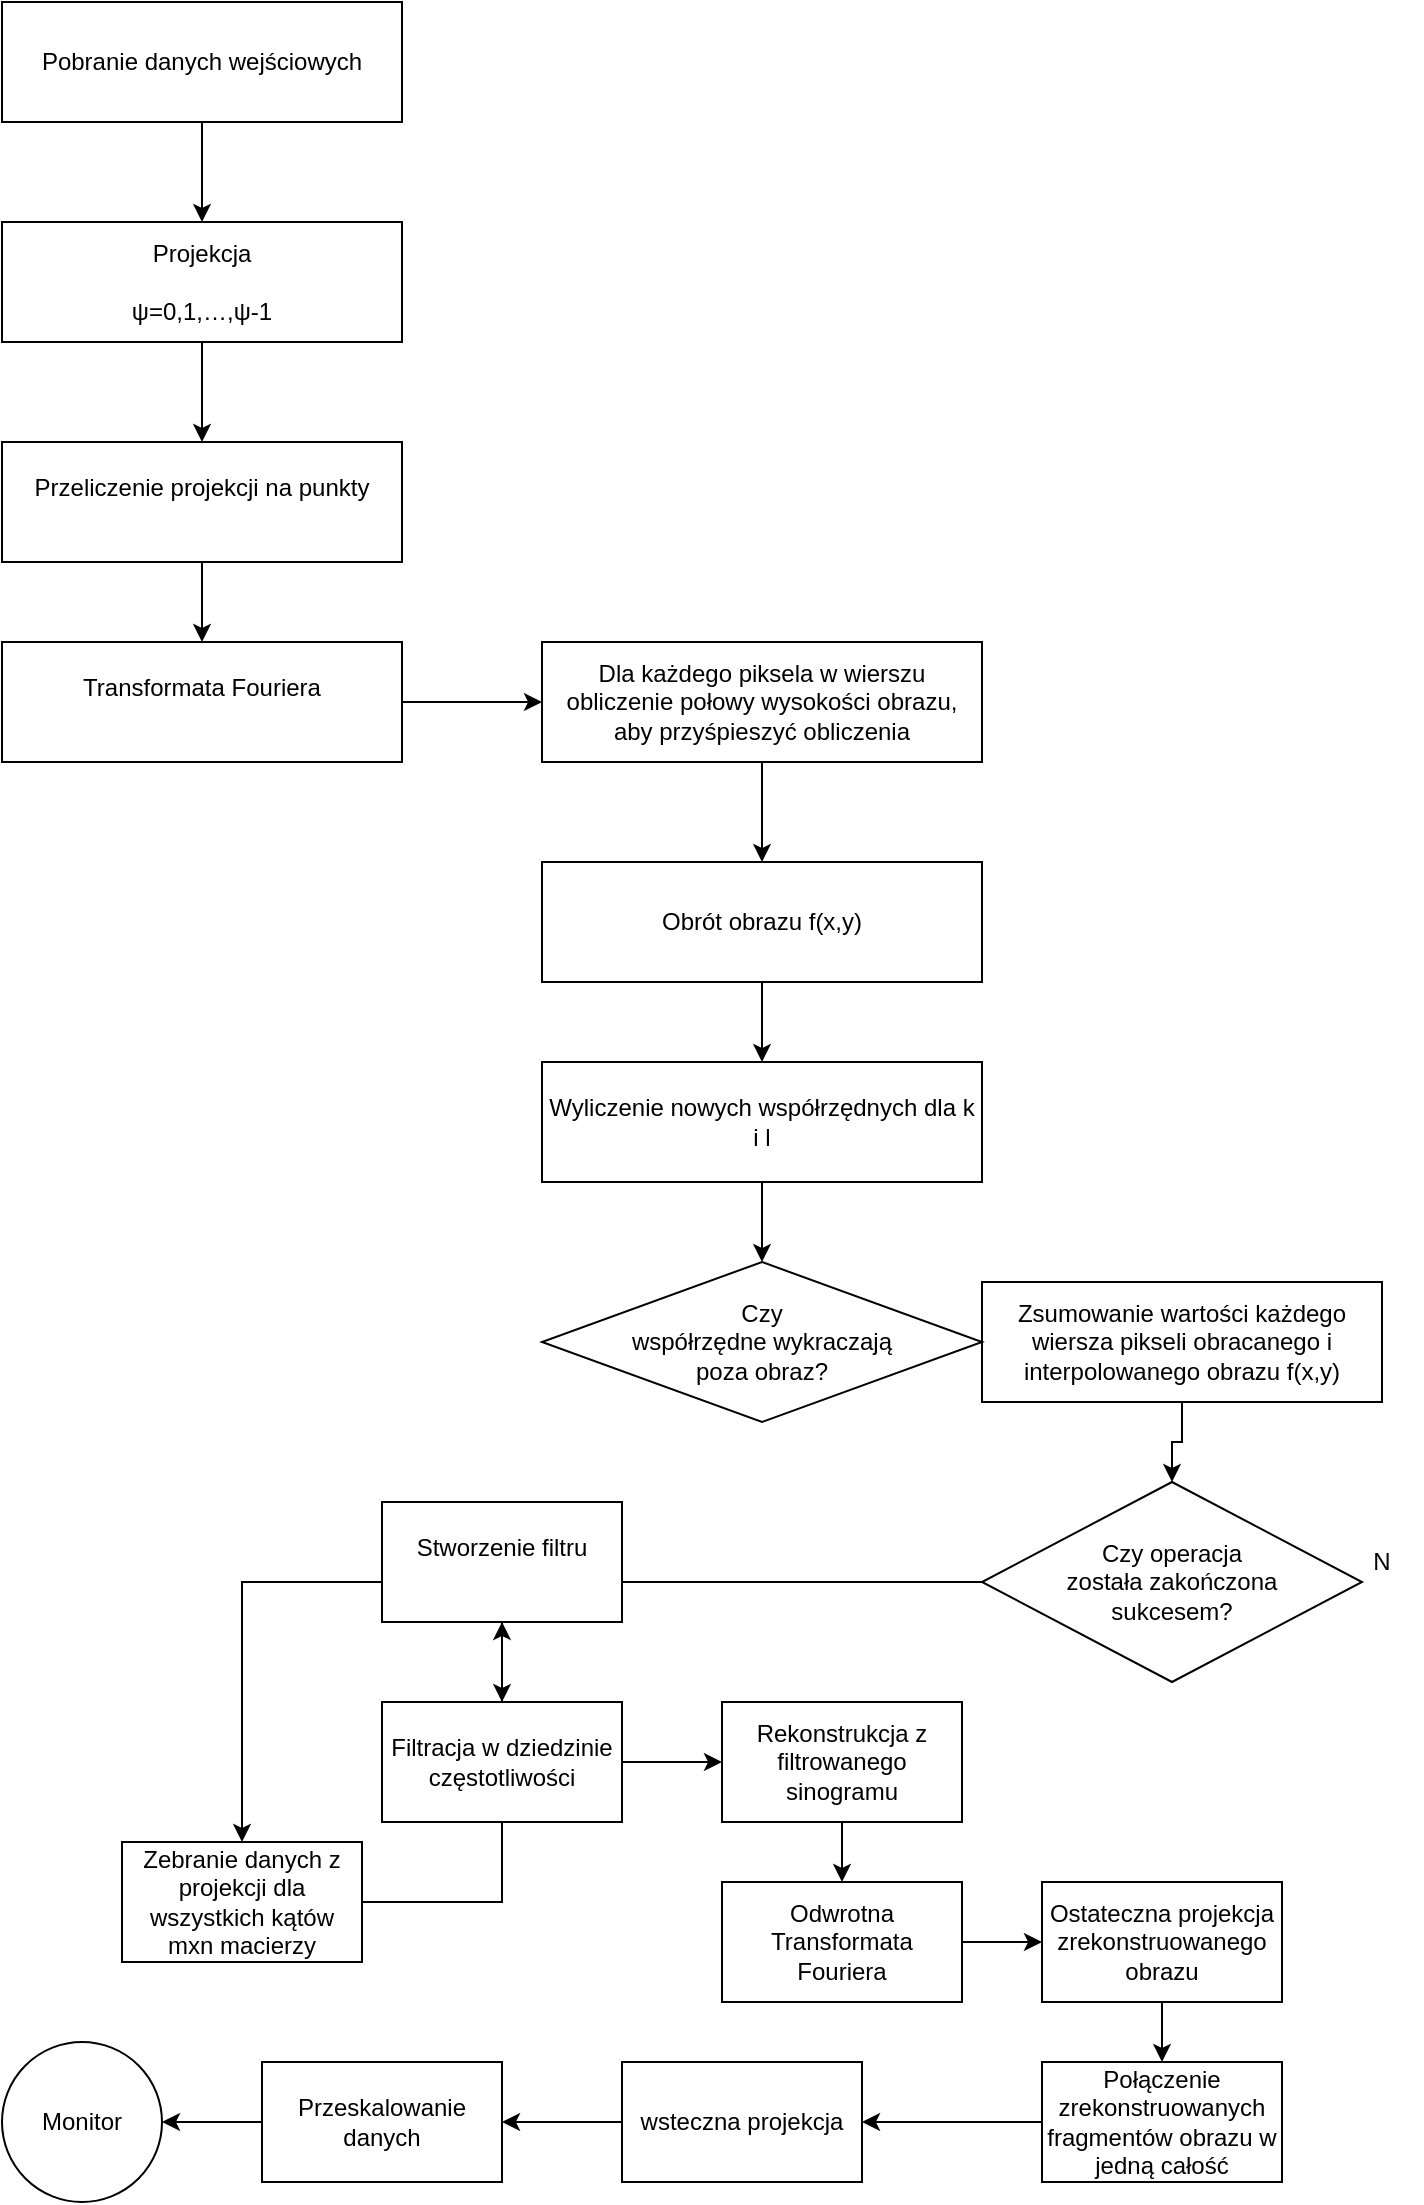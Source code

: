 <mxfile version="13.6.4" type="github">
  <diagram id="C5RBs43oDa-KdzZeNtuy" name="Page-1">
    <mxGraphModel dx="862" dy="461" grid="1" gridSize="10" guides="1" tooltips="1" connect="1" arrows="1" fold="1" page="1" pageScale="1" pageWidth="827" pageHeight="1169" background="#ffffff" math="0" shadow="0">
      <root>
        <mxCell id="WIyWlLk6GJQsqaUBKTNV-0" />
        <mxCell id="WIyWlLk6GJQsqaUBKTNV-1" parent="WIyWlLk6GJQsqaUBKTNV-0" />
        <mxCell id="CkzPJ7ueoi_SJVYN6UO0-9" value="" style="edgeStyle=orthogonalEdgeStyle;rounded=0;orthogonalLoop=1;jettySize=auto;html=1;" parent="WIyWlLk6GJQsqaUBKTNV-1" source="CkzPJ7ueoi_SJVYN6UO0-0" target="CkzPJ7ueoi_SJVYN6UO0-8" edge="1">
          <mxGeometry relative="1" as="geometry" />
        </mxCell>
        <mxCell id="CkzPJ7ueoi_SJVYN6UO0-0" value="Pobranie danych wejściowych" style="rounded=1;whiteSpace=wrap;html=1;arcSize=0;" parent="WIyWlLk6GJQsqaUBKTNV-1" vertex="1">
          <mxGeometry x="40" y="40" width="200" height="60" as="geometry" />
        </mxCell>
        <mxCell id="CkzPJ7ueoi_SJVYN6UO0-12" value="" style="edgeStyle=orthogonalEdgeStyle;rounded=0;orthogonalLoop=1;jettySize=auto;html=1;" parent="WIyWlLk6GJQsqaUBKTNV-1" source="CkzPJ7ueoi_SJVYN6UO0-8" target="CkzPJ7ueoi_SJVYN6UO0-10" edge="1">
          <mxGeometry relative="1" as="geometry" />
        </mxCell>
        <mxCell id="CkzPJ7ueoi_SJVYN6UO0-8" value="&lt;div&gt;Projekcja&lt;/div&gt;&lt;div&gt;&lt;br&gt;&lt;/div&gt;ψ=0,1,…,ψ-1" style="rounded=1;whiteSpace=wrap;html=1;arcSize=0;" parent="WIyWlLk6GJQsqaUBKTNV-1" vertex="1">
          <mxGeometry x="40" y="150" width="200" height="60" as="geometry" />
        </mxCell>
        <mxCell id="CkzPJ7ueoi_SJVYN6UO0-15" value="" style="edgeStyle=orthogonalEdgeStyle;rounded=0;orthogonalLoop=1;jettySize=auto;html=1;" parent="WIyWlLk6GJQsqaUBKTNV-1" source="CkzPJ7ueoi_SJVYN6UO0-10" target="CkzPJ7ueoi_SJVYN6UO0-14" edge="1">
          <mxGeometry relative="1" as="geometry" />
        </mxCell>
        <mxCell id="CkzPJ7ueoi_SJVYN6UO0-10" value="&lt;div&gt;Przeliczenie projekcji na punkty&lt;/div&gt;&lt;div&gt;&lt;br&gt;&lt;/div&gt;" style="rounded=1;whiteSpace=wrap;html=1;arcSize=0;" parent="WIyWlLk6GJQsqaUBKTNV-1" vertex="1">
          <mxGeometry x="40" y="260" width="200" height="60" as="geometry" />
        </mxCell>
        <mxCell id="N7PbZu_bCgqHMUpVmzbl-1" value="" style="edgeStyle=orthogonalEdgeStyle;rounded=0;orthogonalLoop=1;jettySize=auto;html=1;" edge="1" parent="WIyWlLk6GJQsqaUBKTNV-1" source="CkzPJ7ueoi_SJVYN6UO0-14" target="N7PbZu_bCgqHMUpVmzbl-0">
          <mxGeometry relative="1" as="geometry" />
        </mxCell>
        <mxCell id="CkzPJ7ueoi_SJVYN6UO0-14" value="&lt;div&gt;Transformata Fouriera&lt;/div&gt;&lt;div&gt;&lt;/div&gt;&lt;div&gt;&lt;br&gt;&lt;/div&gt;" style="rounded=0;whiteSpace=wrap;html=1;" parent="WIyWlLk6GJQsqaUBKTNV-1" vertex="1">
          <mxGeometry x="40" y="360" width="200" height="60" as="geometry" />
        </mxCell>
        <mxCell id="N7PbZu_bCgqHMUpVmzbl-4" value="" style="edgeStyle=orthogonalEdgeStyle;rounded=0;orthogonalLoop=1;jettySize=auto;html=1;" edge="1" parent="WIyWlLk6GJQsqaUBKTNV-1" source="CkzPJ7ueoi_SJVYN6UO0-16" target="N7PbZu_bCgqHMUpVmzbl-3">
          <mxGeometry relative="1" as="geometry" />
        </mxCell>
        <mxCell id="CkzPJ7ueoi_SJVYN6UO0-16" value="&lt;div&gt;Obrót obrazu f(x,y)&lt;/div&gt;" style="rounded=0;whiteSpace=wrap;html=1;" parent="WIyWlLk6GJQsqaUBKTNV-1" vertex="1">
          <mxGeometry x="310" y="470" width="220" height="60" as="geometry" />
        </mxCell>
        <mxCell id="CkzPJ7ueoi_SJVYN6UO0-30" value="" style="edgeStyle=orthogonalEdgeStyle;rounded=0;orthogonalLoop=1;jettySize=auto;html=1;" parent="WIyWlLk6GJQsqaUBKTNV-1" source="CkzPJ7ueoi_SJVYN6UO0-18" target="CkzPJ7ueoi_SJVYN6UO0-28" edge="1">
          <mxGeometry relative="1" as="geometry" />
        </mxCell>
        <mxCell id="CkzPJ7ueoi_SJVYN6UO0-18" value="Zsumowanie wartości każdego wiersza pikseli obracanego i interpolowanego obrazu f(x,y)" style="rounded=0;whiteSpace=wrap;html=1;" parent="WIyWlLk6GJQsqaUBKTNV-1" vertex="1">
          <mxGeometry x="530" y="680" width="200" height="60" as="geometry" />
        </mxCell>
        <mxCell id="CkzPJ7ueoi_SJVYN6UO0-36" value="" style="edgeStyle=orthogonalEdgeStyle;rounded=0;orthogonalLoop=1;jettySize=auto;html=1;" parent="WIyWlLk6GJQsqaUBKTNV-1" source="CkzPJ7ueoi_SJVYN6UO0-28" target="CkzPJ7ueoi_SJVYN6UO0-35" edge="1">
          <mxGeometry relative="1" as="geometry" />
        </mxCell>
        <mxCell id="CkzPJ7ueoi_SJVYN6UO0-28" value="&lt;div&gt;Czy operacja &lt;br&gt;&lt;/div&gt;&lt;div&gt;została zakończona &lt;br&gt;&lt;/div&gt;&lt;div&gt;sukcesem?&lt;/div&gt;" style="rhombus;whiteSpace=wrap;html=1;" parent="WIyWlLk6GJQsqaUBKTNV-1" vertex="1">
          <mxGeometry x="530" y="780" width="190" height="100" as="geometry" />
        </mxCell>
        <mxCell id="CkzPJ7ueoi_SJVYN6UO0-33" value="N" style="text;html=1;strokeColor=none;fillColor=none;align=center;verticalAlign=middle;whiteSpace=wrap;rounded=0;" parent="WIyWlLk6GJQsqaUBKTNV-1" vertex="1">
          <mxGeometry x="710" y="810" width="40" height="20" as="geometry" />
        </mxCell>
        <mxCell id="CkzPJ7ueoi_SJVYN6UO0-38" value="" style="edgeStyle=orthogonalEdgeStyle;rounded=0;orthogonalLoop=1;jettySize=auto;html=1;" parent="WIyWlLk6GJQsqaUBKTNV-1" source="CkzPJ7ueoi_SJVYN6UO0-35" target="CkzPJ7ueoi_SJVYN6UO0-37" edge="1">
          <mxGeometry relative="1" as="geometry" />
        </mxCell>
        <mxCell id="CkzPJ7ueoi_SJVYN6UO0-35" value="Zebranie danych z projekcji dla wszystkich kątów mxn macierzy" style="rounded=0;whiteSpace=wrap;html=1;" parent="WIyWlLk6GJQsqaUBKTNV-1" vertex="1">
          <mxGeometry x="100" y="960" width="120" height="60" as="geometry" />
        </mxCell>
        <mxCell id="CkzPJ7ueoi_SJVYN6UO0-40" value="" style="edgeStyle=orthogonalEdgeStyle;rounded=0;orthogonalLoop=1;jettySize=auto;html=1;" parent="WIyWlLk6GJQsqaUBKTNV-1" source="CkzPJ7ueoi_SJVYN6UO0-37" target="CkzPJ7ueoi_SJVYN6UO0-39" edge="1">
          <mxGeometry relative="1" as="geometry" />
        </mxCell>
        <mxCell id="CkzPJ7ueoi_SJVYN6UO0-37" value="&lt;div&gt;Stworzenie filtru &lt;br&gt;&lt;/div&gt;&lt;div&gt;&lt;br&gt;&lt;/div&gt;" style="rounded=0;whiteSpace=wrap;html=1;" parent="WIyWlLk6GJQsqaUBKTNV-1" vertex="1">
          <mxGeometry x="230" y="790" width="120" height="60" as="geometry" />
        </mxCell>
        <mxCell id="CkzPJ7ueoi_SJVYN6UO0-42" value="" style="edgeStyle=orthogonalEdgeStyle;rounded=0;orthogonalLoop=1;jettySize=auto;html=1;" parent="WIyWlLk6GJQsqaUBKTNV-1" source="CkzPJ7ueoi_SJVYN6UO0-39" target="CkzPJ7ueoi_SJVYN6UO0-41" edge="1">
          <mxGeometry relative="1" as="geometry" />
        </mxCell>
        <mxCell id="CkzPJ7ueoi_SJVYN6UO0-39" value="Filtracja w dziedzinie częstotliwości" style="rounded=0;whiteSpace=wrap;html=1;" parent="WIyWlLk6GJQsqaUBKTNV-1" vertex="1">
          <mxGeometry x="230" y="890" width="120" height="60" as="geometry" />
        </mxCell>
        <mxCell id="CkzPJ7ueoi_SJVYN6UO0-44" value="" style="edgeStyle=orthogonalEdgeStyle;rounded=0;orthogonalLoop=1;jettySize=auto;html=1;" parent="WIyWlLk6GJQsqaUBKTNV-1" source="CkzPJ7ueoi_SJVYN6UO0-41" target="CkzPJ7ueoi_SJVYN6UO0-43" edge="1">
          <mxGeometry relative="1" as="geometry" />
        </mxCell>
        <mxCell id="CkzPJ7ueoi_SJVYN6UO0-41" value="Rekonstrukcja z filtrowanego sinogramu" style="rounded=0;whiteSpace=wrap;html=1;" parent="WIyWlLk6GJQsqaUBKTNV-1" vertex="1">
          <mxGeometry x="400" y="890" width="120" height="60" as="geometry" />
        </mxCell>
        <mxCell id="CkzPJ7ueoi_SJVYN6UO0-46" value="" style="edgeStyle=orthogonalEdgeStyle;rounded=0;orthogonalLoop=1;jettySize=auto;html=1;" parent="WIyWlLk6GJQsqaUBKTNV-1" source="CkzPJ7ueoi_SJVYN6UO0-43" target="CkzPJ7ueoi_SJVYN6UO0-45" edge="1">
          <mxGeometry relative="1" as="geometry" />
        </mxCell>
        <mxCell id="CkzPJ7ueoi_SJVYN6UO0-43" value="Odwrotna Transformata Fouriera" style="rounded=0;whiteSpace=wrap;html=1;" parent="WIyWlLk6GJQsqaUBKTNV-1" vertex="1">
          <mxGeometry x="400" y="980" width="120" height="60" as="geometry" />
        </mxCell>
        <mxCell id="CkzPJ7ueoi_SJVYN6UO0-48" value="" style="edgeStyle=orthogonalEdgeStyle;rounded=0;orthogonalLoop=1;jettySize=auto;html=1;" parent="WIyWlLk6GJQsqaUBKTNV-1" source="CkzPJ7ueoi_SJVYN6UO0-45" target="CkzPJ7ueoi_SJVYN6UO0-47" edge="1">
          <mxGeometry relative="1" as="geometry" />
        </mxCell>
        <mxCell id="CkzPJ7ueoi_SJVYN6UO0-45" value="Ostateczna projekcja zrekonstruowanego obrazu" style="rounded=0;whiteSpace=wrap;html=1;" parent="WIyWlLk6GJQsqaUBKTNV-1" vertex="1">
          <mxGeometry x="560" y="980" width="120" height="60" as="geometry" />
        </mxCell>
        <mxCell id="CkzPJ7ueoi_SJVYN6UO0-50" value="" style="edgeStyle=orthogonalEdgeStyle;rounded=0;orthogonalLoop=1;jettySize=auto;html=1;" parent="WIyWlLk6GJQsqaUBKTNV-1" source="CkzPJ7ueoi_SJVYN6UO0-47" target="CkzPJ7ueoi_SJVYN6UO0-49" edge="1">
          <mxGeometry relative="1" as="geometry" />
        </mxCell>
        <mxCell id="CkzPJ7ueoi_SJVYN6UO0-47" value="Połączenie zrekonstruowanych fragmentów obrazu w jedną całość" style="rounded=0;whiteSpace=wrap;html=1;" parent="WIyWlLk6GJQsqaUBKTNV-1" vertex="1">
          <mxGeometry x="560" y="1070" width="120" height="60" as="geometry" />
        </mxCell>
        <mxCell id="CkzPJ7ueoi_SJVYN6UO0-54" value="" style="edgeStyle=orthogonalEdgeStyle;rounded=0;orthogonalLoop=1;jettySize=auto;html=1;" parent="WIyWlLk6GJQsqaUBKTNV-1" source="CkzPJ7ueoi_SJVYN6UO0-49" target="CkzPJ7ueoi_SJVYN6UO0-53" edge="1">
          <mxGeometry relative="1" as="geometry" />
        </mxCell>
        <mxCell id="CkzPJ7ueoi_SJVYN6UO0-49" value="wsteczna projekcja" style="rounded=0;whiteSpace=wrap;html=1;" parent="WIyWlLk6GJQsqaUBKTNV-1" vertex="1">
          <mxGeometry x="350" y="1070" width="120" height="60" as="geometry" />
        </mxCell>
        <mxCell id="CkzPJ7ueoi_SJVYN6UO0-51" value="&lt;div&gt;Monitor&lt;/div&gt;" style="ellipse;whiteSpace=wrap;html=1;aspect=fixed;" parent="WIyWlLk6GJQsqaUBKTNV-1" vertex="1">
          <mxGeometry x="40" y="1060" width="80" height="80" as="geometry" />
        </mxCell>
        <mxCell id="CkzPJ7ueoi_SJVYN6UO0-55" value="" style="edgeStyle=orthogonalEdgeStyle;rounded=0;orthogonalLoop=1;jettySize=auto;html=1;" parent="WIyWlLk6GJQsqaUBKTNV-1" source="CkzPJ7ueoi_SJVYN6UO0-53" target="CkzPJ7ueoi_SJVYN6UO0-51" edge="1">
          <mxGeometry relative="1" as="geometry" />
        </mxCell>
        <mxCell id="CkzPJ7ueoi_SJVYN6UO0-53" value="Przeskalowanie danych" style="rounded=0;whiteSpace=wrap;html=1;" parent="WIyWlLk6GJQsqaUBKTNV-1" vertex="1">
          <mxGeometry x="170" y="1070" width="120" height="60" as="geometry" />
        </mxCell>
        <mxCell id="N7PbZu_bCgqHMUpVmzbl-2" value="" style="edgeStyle=orthogonalEdgeStyle;rounded=0;orthogonalLoop=1;jettySize=auto;html=1;" edge="1" parent="WIyWlLk6GJQsqaUBKTNV-1" source="N7PbZu_bCgqHMUpVmzbl-0" target="CkzPJ7ueoi_SJVYN6UO0-16">
          <mxGeometry relative="1" as="geometry" />
        </mxCell>
        <mxCell id="N7PbZu_bCgqHMUpVmzbl-0" value="Dla każdego piksela w wierszu obliczenie połowy wysokości obrazu, aby przyśpieszyć obliczenia" style="rounded=0;whiteSpace=wrap;html=1;" vertex="1" parent="WIyWlLk6GJQsqaUBKTNV-1">
          <mxGeometry x="310" y="360" width="220" height="60" as="geometry" />
        </mxCell>
        <mxCell id="N7PbZu_bCgqHMUpVmzbl-6" value="" style="edgeStyle=orthogonalEdgeStyle;rounded=0;orthogonalLoop=1;jettySize=auto;html=1;" edge="1" parent="WIyWlLk6GJQsqaUBKTNV-1" source="N7PbZu_bCgqHMUpVmzbl-3" target="N7PbZu_bCgqHMUpVmzbl-5">
          <mxGeometry relative="1" as="geometry" />
        </mxCell>
        <mxCell id="N7PbZu_bCgqHMUpVmzbl-3" value="Wyliczenie nowych współrzędnych dla k i l" style="rounded=0;whiteSpace=wrap;html=1;" vertex="1" parent="WIyWlLk6GJQsqaUBKTNV-1">
          <mxGeometry x="310" y="570" width="220" height="60" as="geometry" />
        </mxCell>
        <mxCell id="N7PbZu_bCgqHMUpVmzbl-5" value="&lt;div&gt;Czy&lt;/div&gt;&lt;div&gt;współrzędne wykraczają &lt;br&gt;&lt;/div&gt;&lt;div&gt;poza obraz?&lt;br&gt;&lt;/div&gt;" style="rhombus;whiteSpace=wrap;html=1;" vertex="1" parent="WIyWlLk6GJQsqaUBKTNV-1">
          <mxGeometry x="310" y="670" width="220" height="80" as="geometry" />
        </mxCell>
      </root>
    </mxGraphModel>
  </diagram>
</mxfile>

